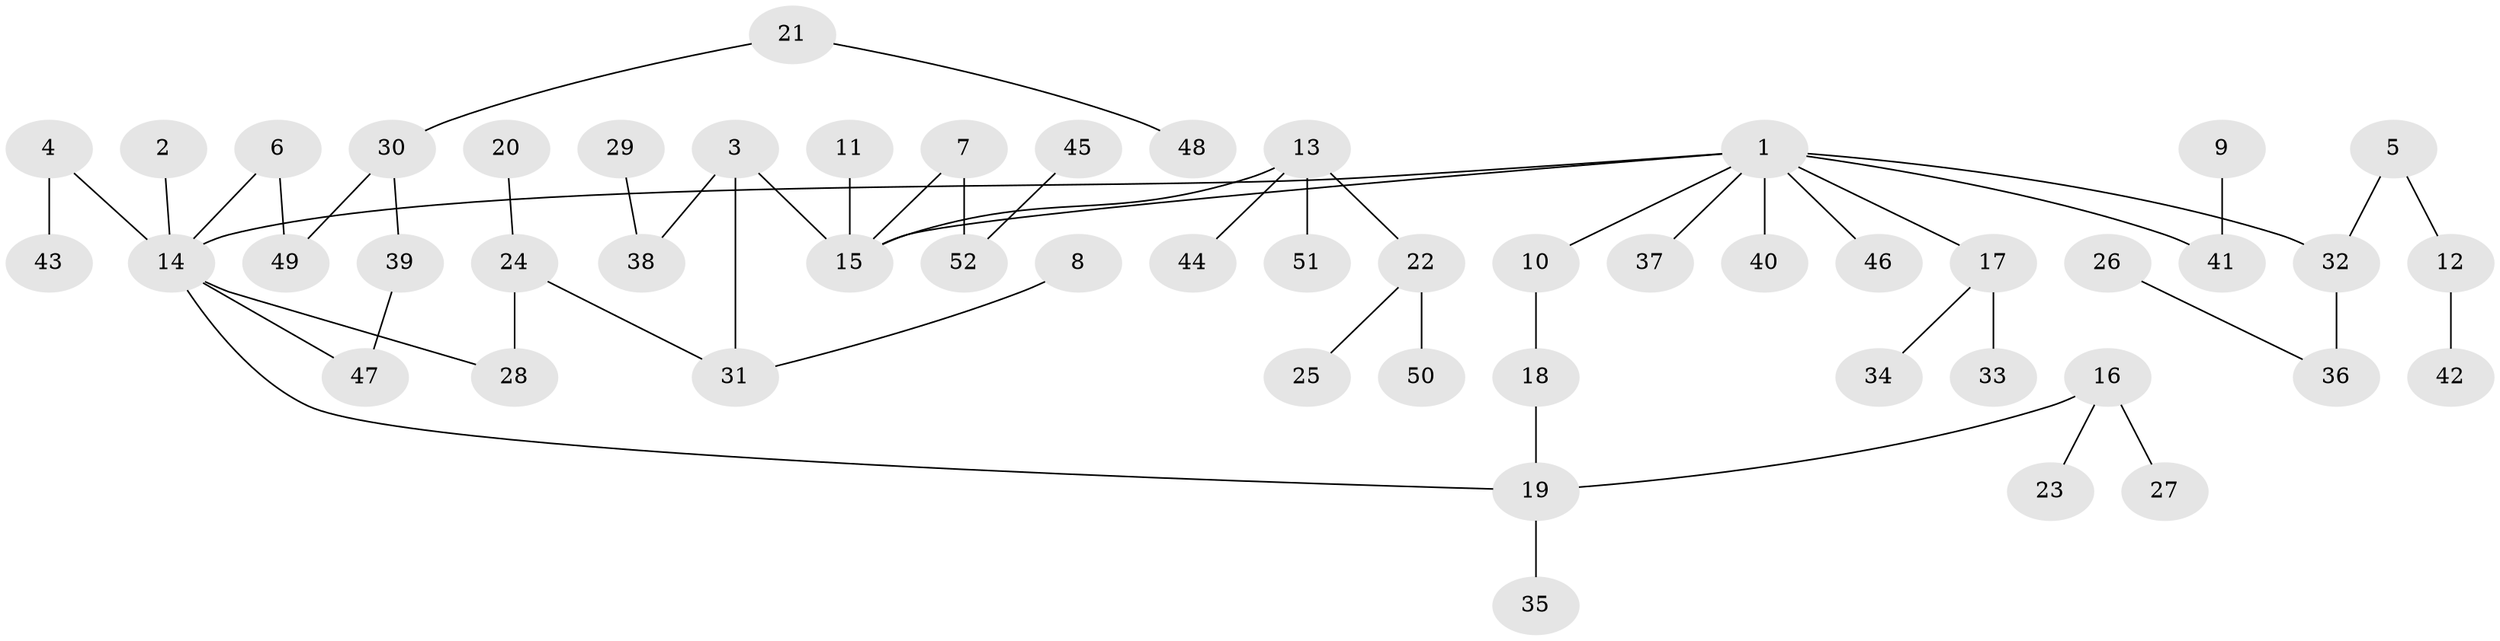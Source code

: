 // original degree distribution, {8: 0.009708737864077669, 4: 0.05825242718446602, 5: 0.02912621359223301, 3: 0.1650485436893204, 7: 0.009708737864077669, 6: 0.009708737864077669, 1: 0.4563106796116505, 2: 0.2621359223300971}
// Generated by graph-tools (version 1.1) at 2025/00/03/09/25 03:00:55]
// undirected, 52 vertices, 54 edges
graph export_dot {
graph [start="1"]
  node [color=gray90,style=filled];
  1;
  2;
  3;
  4;
  5;
  6;
  7;
  8;
  9;
  10;
  11;
  12;
  13;
  14;
  15;
  16;
  17;
  18;
  19;
  20;
  21;
  22;
  23;
  24;
  25;
  26;
  27;
  28;
  29;
  30;
  31;
  32;
  33;
  34;
  35;
  36;
  37;
  38;
  39;
  40;
  41;
  42;
  43;
  44;
  45;
  46;
  47;
  48;
  49;
  50;
  51;
  52;
  1 -- 10 [weight=1.0];
  1 -- 14 [weight=1.0];
  1 -- 15 [weight=1.0];
  1 -- 17 [weight=1.0];
  1 -- 32 [weight=1.0];
  1 -- 37 [weight=1.0];
  1 -- 40 [weight=1.0];
  1 -- 41 [weight=1.0];
  1 -- 46 [weight=1.0];
  2 -- 14 [weight=1.0];
  3 -- 15 [weight=1.0];
  3 -- 31 [weight=1.0];
  3 -- 38 [weight=1.0];
  4 -- 14 [weight=1.0];
  4 -- 43 [weight=1.0];
  5 -- 12 [weight=1.0];
  5 -- 32 [weight=1.0];
  6 -- 14 [weight=1.0];
  6 -- 49 [weight=1.0];
  7 -- 15 [weight=1.0];
  7 -- 52 [weight=1.0];
  8 -- 31 [weight=1.0];
  9 -- 41 [weight=1.0];
  10 -- 18 [weight=1.0];
  11 -- 15 [weight=1.0];
  12 -- 42 [weight=1.0];
  13 -- 15 [weight=1.0];
  13 -- 22 [weight=1.0];
  13 -- 44 [weight=1.0];
  13 -- 51 [weight=1.0];
  14 -- 19 [weight=1.0];
  14 -- 28 [weight=1.0];
  14 -- 47 [weight=1.0];
  16 -- 19 [weight=1.0];
  16 -- 23 [weight=1.0];
  16 -- 27 [weight=1.0];
  17 -- 33 [weight=1.0];
  17 -- 34 [weight=1.0];
  18 -- 19 [weight=1.0];
  19 -- 35 [weight=1.0];
  20 -- 24 [weight=1.0];
  21 -- 30 [weight=1.0];
  21 -- 48 [weight=1.0];
  22 -- 25 [weight=1.0];
  22 -- 50 [weight=1.0];
  24 -- 28 [weight=1.0];
  24 -- 31 [weight=1.0];
  26 -- 36 [weight=1.0];
  29 -- 38 [weight=1.0];
  30 -- 39 [weight=1.0];
  30 -- 49 [weight=1.0];
  32 -- 36 [weight=2.0];
  39 -- 47 [weight=1.0];
  45 -- 52 [weight=1.0];
}
